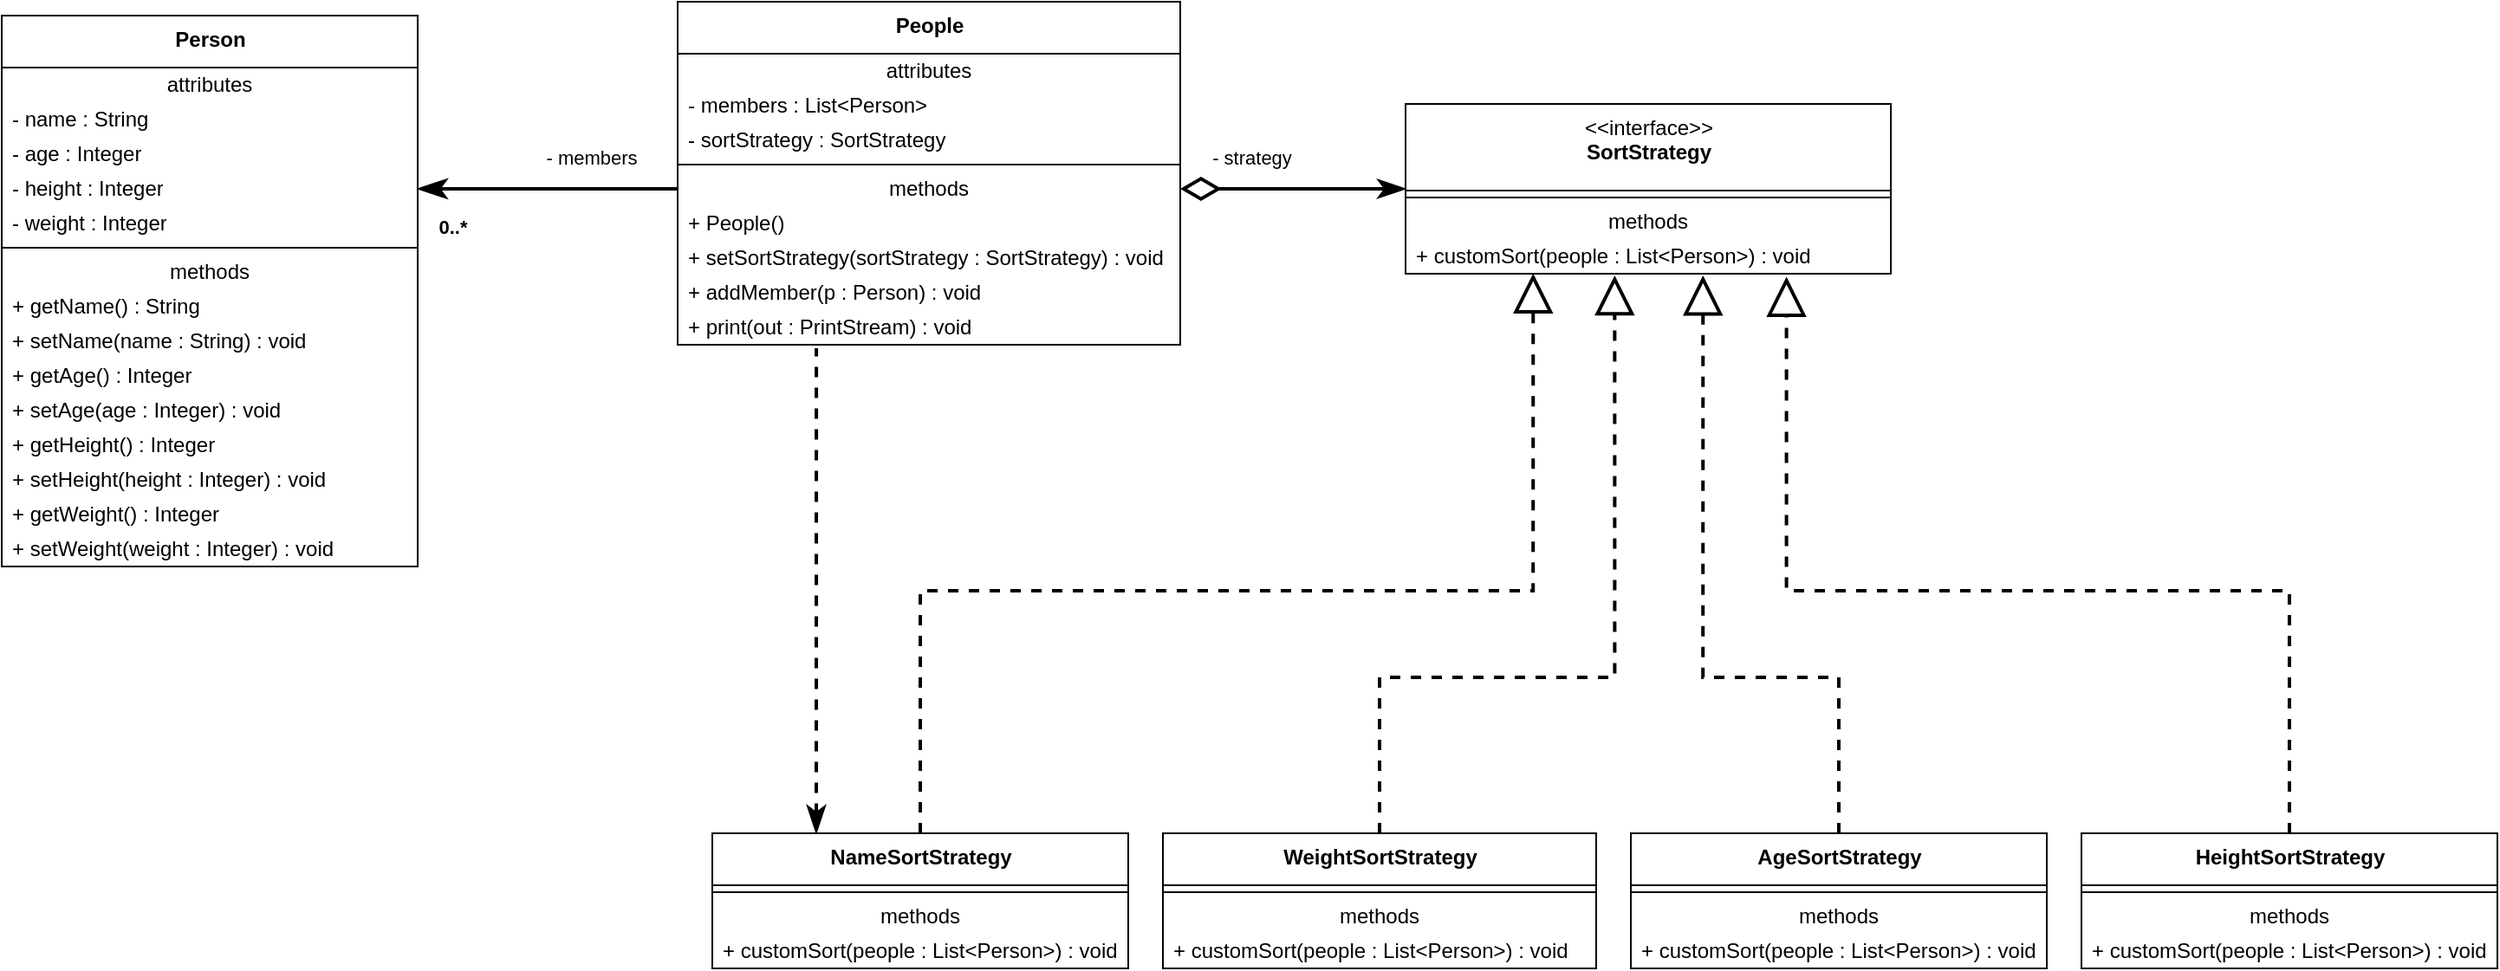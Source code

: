<mxfile version="15.7.0" type="device"><diagram id="hWUgYTtPY-LRjRXs0H3S" name="Page-1"><mxGraphModel dx="2310" dy="744" grid="1" gridSize="10" guides="1" tooltips="1" connect="1" arrows="1" fold="1" page="1" pageScale="1" pageWidth="827" pageHeight="1169" math="0" shadow="0"><root><mxCell id="0"/><mxCell id="1" parent="0"/><mxCell id="GRXrrcKvhRKEo4n2Je71-1" value="&amp;lt;&amp;lt;interface&amp;gt;&amp;gt;&lt;br&gt;&lt;b&gt;SortStrategy&lt;/b&gt;" style="swimlane;fontStyle=0;align=center;verticalAlign=top;childLayout=stackLayout;horizontal=1;startSize=50;horizontalStack=0;resizeParent=1;resizeParentMax=0;resizeLast=0;collapsible=0;marginBottom=0;html=1;" parent="1" vertex="1"><mxGeometry x="490" y="79" width="280" height="98" as="geometry"/></mxCell><mxCell id="GRXrrcKvhRKEo4n2Je71-6" value="" style="line;strokeWidth=1;fillColor=none;align=left;verticalAlign=middle;spacingTop=-1;spacingLeft=3;spacingRight=3;rotatable=0;labelPosition=right;points=[];portConstraint=eastwest;" parent="GRXrrcKvhRKEo4n2Je71-1" vertex="1"><mxGeometry y="50" width="280" height="8" as="geometry"/></mxCell><mxCell id="GRXrrcKvhRKEo4n2Je71-7" value="methods" style="text;html=1;strokeColor=none;fillColor=none;align=center;verticalAlign=middle;spacingLeft=4;spacingRight=4;overflow=hidden;rotatable=0;points=[[0,0.5],[1,0.5]];portConstraint=eastwest;" parent="GRXrrcKvhRKEo4n2Je71-1" vertex="1"><mxGeometry y="58" width="280" height="20" as="geometry"/></mxCell><mxCell id="GRXrrcKvhRKEo4n2Je71-8" value="+ customSort(people : List&amp;lt;Person&amp;gt;) : void&amp;nbsp;" style="text;html=1;strokeColor=none;fillColor=none;align=left;verticalAlign=middle;spacingLeft=4;spacingRight=4;overflow=hidden;rotatable=0;points=[[0,0.5],[1,0.5]];portConstraint=eastwest;" parent="GRXrrcKvhRKEo4n2Je71-1" vertex="1"><mxGeometry y="78" width="280" height="20" as="geometry"/></mxCell><mxCell id="GRXrrcKvhRKEo4n2Je71-47" style="rounded=0;orthogonalLoop=1;jettySize=auto;html=1;exitX=0.5;exitY=0;exitDx=0;exitDy=0;entryX=0.431;entryY=1.047;entryDx=0;entryDy=0;entryPerimeter=0;strokeWidth=2;endArrow=block;endFill=0;strokeColor=default;dashed=1;startSize=6;endSize=18;edgeStyle=orthogonalEdgeStyle;" parent="1" source="GRXrrcKvhRKEo4n2Je71-22" target="GRXrrcKvhRKEo4n2Je71-8" edge="1"><mxGeometry relative="1" as="geometry"><Array as="points"><mxPoint x="475" y="410"/><mxPoint x="611" y="410"/></Array></mxGeometry></mxCell><mxCell id="GRXrrcKvhRKEo4n2Je71-22" value="&lt;b&gt;WeightSortStrategy&lt;/b&gt;" style="swimlane;fontStyle=0;align=center;verticalAlign=top;childLayout=stackLayout;horizontal=1;startSize=30;horizontalStack=0;resizeParent=1;resizeParentMax=0;resizeLast=0;collapsible=0;marginBottom=0;html=1;" parent="1" vertex="1"><mxGeometry x="350" y="500" width="250" height="78" as="geometry"/></mxCell><mxCell id="GRXrrcKvhRKEo4n2Je71-23" value="" style="line;strokeWidth=1;fillColor=none;align=left;verticalAlign=middle;spacingTop=-1;spacingLeft=3;spacingRight=3;rotatable=0;labelPosition=right;points=[];portConstraint=eastwest;" parent="GRXrrcKvhRKEo4n2Je71-22" vertex="1"><mxGeometry y="30" width="250" height="8" as="geometry"/></mxCell><mxCell id="GRXrrcKvhRKEo4n2Je71-24" value="methods" style="text;html=1;strokeColor=none;fillColor=none;align=center;verticalAlign=middle;spacingLeft=4;spacingRight=4;overflow=hidden;rotatable=0;points=[[0,0.5],[1,0.5]];portConstraint=eastwest;" parent="GRXrrcKvhRKEo4n2Je71-22" vertex="1"><mxGeometry y="38" width="250" height="20" as="geometry"/></mxCell><mxCell id="GRXrrcKvhRKEo4n2Je71-103" value="+ customSort(people : List&amp;lt;Person&amp;gt;) : void&amp;nbsp;" style="text;html=1;strokeColor=none;fillColor=none;align=left;verticalAlign=middle;spacingLeft=4;spacingRight=4;overflow=hidden;rotatable=0;points=[[0,0.5],[1,0.5]];portConstraint=eastwest;" parent="GRXrrcKvhRKEo4n2Je71-22" vertex="1"><mxGeometry y="58" width="250" height="20" as="geometry"/></mxCell><mxCell id="GRXrrcKvhRKEo4n2Je71-46" style="rounded=0;orthogonalLoop=1;jettySize=auto;html=1;exitX=0.5;exitY=0;exitDx=0;exitDy=0;entryX=0.613;entryY=1.05;entryDx=0;entryDy=0;entryPerimeter=0;strokeWidth=2;endArrow=block;endFill=0;strokeColor=default;dashed=1;startSize=6;endSize=18;edgeStyle=orthogonalEdgeStyle;" parent="1" source="GRXrrcKvhRKEo4n2Je71-26" target="GRXrrcKvhRKEo4n2Je71-8" edge="1"><mxGeometry relative="1" as="geometry"><mxPoint x="640" y="260" as="targetPoint"/><Array as="points"><mxPoint x="740" y="410"/><mxPoint x="662" y="410"/></Array></mxGeometry></mxCell><mxCell id="GRXrrcKvhRKEo4n2Je71-26" value="&lt;b&gt;AgeSortStrategy&lt;/b&gt;" style="swimlane;fontStyle=0;align=center;verticalAlign=top;childLayout=stackLayout;horizontal=1;startSize=30;horizontalStack=0;resizeParent=1;resizeParentMax=0;resizeLast=0;collapsible=0;marginBottom=0;html=1;" parent="1" vertex="1"><mxGeometry x="620" y="500" width="240" height="78" as="geometry"/></mxCell><mxCell id="GRXrrcKvhRKEo4n2Je71-27" value="" style="line;strokeWidth=1;fillColor=none;align=left;verticalAlign=middle;spacingTop=-1;spacingLeft=3;spacingRight=3;rotatable=0;labelPosition=right;points=[];portConstraint=eastwest;" parent="GRXrrcKvhRKEo4n2Je71-26" vertex="1"><mxGeometry y="30" width="240" height="8" as="geometry"/></mxCell><mxCell id="GRXrrcKvhRKEo4n2Je71-28" value="methods" style="text;html=1;strokeColor=none;fillColor=none;align=center;verticalAlign=middle;spacingLeft=4;spacingRight=4;overflow=hidden;rotatable=0;points=[[0,0.5],[1,0.5]];portConstraint=eastwest;" parent="GRXrrcKvhRKEo4n2Je71-26" vertex="1"><mxGeometry y="38" width="240" height="20" as="geometry"/></mxCell><mxCell id="GRXrrcKvhRKEo4n2Je71-104" value="+ customSort(people : List&amp;lt;Person&amp;gt;) : void&amp;nbsp;" style="text;html=1;strokeColor=none;fillColor=none;align=left;verticalAlign=middle;spacingLeft=4;spacingRight=4;overflow=hidden;rotatable=0;points=[[0,0.5],[1,0.5]];portConstraint=eastwest;" parent="GRXrrcKvhRKEo4n2Je71-26" vertex="1"><mxGeometry y="58" width="240" height="20" as="geometry"/></mxCell><mxCell id="GRXrrcKvhRKEo4n2Je71-48" style="rounded=0;orthogonalLoop=1;jettySize=auto;html=1;exitX=0.5;exitY=0;exitDx=0;exitDy=0;entryX=0.785;entryY=1.086;entryDx=0;entryDy=0;entryPerimeter=0;strokeWidth=2;endArrow=block;endFill=0;strokeColor=default;dashed=1;startSize=6;endSize=18;edgeStyle=orthogonalEdgeStyle;" parent="1" source="GRXrrcKvhRKEo4n2Je71-34" target="GRXrrcKvhRKEo4n2Je71-8" edge="1"><mxGeometry relative="1" as="geometry"><Array as="points"><mxPoint x="1000" y="360"/><mxPoint x="710" y="360"/></Array></mxGeometry></mxCell><mxCell id="GRXrrcKvhRKEo4n2Je71-34" value="&lt;b&gt;HeightSortStrategy&lt;/b&gt;" style="swimlane;fontStyle=0;align=center;verticalAlign=top;childLayout=stackLayout;horizontal=1;startSize=30;horizontalStack=0;resizeParent=1;resizeParentMax=0;resizeLast=0;collapsible=0;marginBottom=0;html=1;" parent="1" vertex="1"><mxGeometry x="880" y="500" width="240" height="78" as="geometry"/></mxCell><mxCell id="GRXrrcKvhRKEo4n2Je71-35" value="" style="line;strokeWidth=1;fillColor=none;align=left;verticalAlign=middle;spacingTop=-1;spacingLeft=3;spacingRight=3;rotatable=0;labelPosition=right;points=[];portConstraint=eastwest;" parent="GRXrrcKvhRKEo4n2Je71-34" vertex="1"><mxGeometry y="30" width="240" height="8" as="geometry"/></mxCell><mxCell id="GRXrrcKvhRKEo4n2Je71-36" value="methods" style="text;html=1;strokeColor=none;fillColor=none;align=center;verticalAlign=middle;spacingLeft=4;spacingRight=4;overflow=hidden;rotatable=0;points=[[0,0.5],[1,0.5]];portConstraint=eastwest;" parent="GRXrrcKvhRKEo4n2Je71-34" vertex="1"><mxGeometry y="38" width="240" height="20" as="geometry"/></mxCell><mxCell id="GRXrrcKvhRKEo4n2Je71-105" value="+ customSort(people : List&amp;lt;Person&amp;gt;) : void&amp;nbsp;" style="text;html=1;strokeColor=none;fillColor=none;align=left;verticalAlign=middle;spacingLeft=4;spacingRight=4;overflow=hidden;rotatable=0;points=[[0,0.5],[1,0.5]];portConstraint=eastwest;" parent="GRXrrcKvhRKEo4n2Je71-34" vertex="1"><mxGeometry y="58" width="240" height="20" as="geometry"/></mxCell><mxCell id="GRXrrcKvhRKEo4n2Je71-42" style="rounded=0;orthogonalLoop=1;jettySize=auto;html=1;exitX=0.5;exitY=0;exitDx=0;exitDy=0;entryX=0.263;entryY=0.991;entryDx=0;entryDy=0;entryPerimeter=0;strokeWidth=2;endArrow=block;endFill=0;strokeColor=default;dashed=1;startSize=6;endSize=18;edgeStyle=orthogonalEdgeStyle;" parent="1" source="GRXrrcKvhRKEo4n2Je71-38" target="GRXrrcKvhRKEo4n2Je71-8" edge="1"><mxGeometry relative="1" as="geometry"><Array as="points"><mxPoint x="210" y="360"/><mxPoint x="564" y="360"/></Array></mxGeometry></mxCell><mxCell id="GRXrrcKvhRKEo4n2Je71-97" style="edgeStyle=none;rounded=0;orthogonalLoop=1;jettySize=auto;html=1;exitX=0.25;exitY=0;exitDx=0;exitDy=0;startArrow=classicThin;startFill=1;endArrow=none;endFill=0;startSize=10;endSize=16;strokeColor=default;strokeWidth=2;entryX=0.276;entryY=1.1;entryDx=0;entryDy=0;entryPerimeter=0;dashed=1;" parent="1" source="GRXrrcKvhRKEo4n2Je71-38" target="GRXrrcKvhRKEo4n2Je71-75" edge="1"><mxGeometry relative="1" as="geometry"/></mxCell><mxCell id="GRXrrcKvhRKEo4n2Je71-38" value="&lt;b&gt;NameSortStrategy&lt;/b&gt;" style="swimlane;fontStyle=0;align=center;verticalAlign=top;childLayout=stackLayout;horizontal=1;startSize=30;horizontalStack=0;resizeParent=1;resizeParentMax=0;resizeLast=0;collapsible=0;marginBottom=0;html=1;" parent="1" vertex="1"><mxGeometry x="90" y="500" width="240" height="78" as="geometry"/></mxCell><mxCell id="GRXrrcKvhRKEo4n2Je71-39" value="" style="line;strokeWidth=1;fillColor=none;align=left;verticalAlign=middle;spacingTop=-1;spacingLeft=3;spacingRight=3;rotatable=0;labelPosition=right;points=[];portConstraint=eastwest;" parent="GRXrrcKvhRKEo4n2Je71-38" vertex="1"><mxGeometry y="30" width="240" height="8" as="geometry"/></mxCell><mxCell id="GRXrrcKvhRKEo4n2Je71-40" value="methods" style="text;html=1;strokeColor=none;fillColor=none;align=center;verticalAlign=middle;spacingLeft=4;spacingRight=4;overflow=hidden;rotatable=0;points=[[0,0.5],[1,0.5]];portConstraint=eastwest;" parent="GRXrrcKvhRKEo4n2Je71-38" vertex="1"><mxGeometry y="38" width="240" height="20" as="geometry"/></mxCell><mxCell id="GRXrrcKvhRKEo4n2Je71-102" value="+ customSort(people : List&amp;lt;Person&amp;gt;) : void&amp;nbsp;" style="text;html=1;strokeColor=none;fillColor=none;align=left;verticalAlign=middle;spacingLeft=4;spacingRight=4;overflow=hidden;rotatable=0;points=[[0,0.5],[1,0.5]];portConstraint=eastwest;" parent="GRXrrcKvhRKEo4n2Je71-38" vertex="1"><mxGeometry y="58" width="240" height="20" as="geometry"/></mxCell><mxCell id="GRXrrcKvhRKEo4n2Je71-53" value="&lt;b&gt;People&lt;/b&gt;&lt;br&gt;" style="swimlane;fontStyle=0;align=center;verticalAlign=top;childLayout=stackLayout;horizontal=1;startSize=30;horizontalStack=0;resizeParent=1;resizeParentMax=0;resizeLast=0;collapsible=0;marginBottom=0;html=1;" parent="1" vertex="1"><mxGeometry x="70" y="20" width="290" height="198" as="geometry"/></mxCell><mxCell id="GRXrrcKvhRKEo4n2Je71-54" value="attributes" style="text;html=1;strokeColor=none;fillColor=none;align=center;verticalAlign=middle;spacingLeft=4;spacingRight=4;overflow=hidden;rotatable=0;points=[[0,0.5],[1,0.5]];portConstraint=eastwest;" parent="GRXrrcKvhRKEo4n2Je71-53" vertex="1"><mxGeometry y="30" width="290" height="20" as="geometry"/></mxCell><mxCell id="GRXrrcKvhRKEo4n2Je71-55" value="- members : List&amp;lt;Person&amp;gt;" style="text;html=1;strokeColor=none;fillColor=none;align=left;verticalAlign=middle;spacingLeft=4;spacingRight=4;overflow=hidden;rotatable=0;points=[[0,0.5],[1,0.5]];portConstraint=eastwest;" parent="GRXrrcKvhRKEo4n2Je71-53" vertex="1"><mxGeometry y="50" width="290" height="20" as="geometry"/></mxCell><mxCell id="GRXrrcKvhRKEo4n2Je71-57" value="- sortStrategy : SortStrategy&amp;nbsp;" style="text;html=1;strokeColor=none;fillColor=none;align=left;verticalAlign=middle;spacingLeft=4;spacingRight=4;overflow=hidden;rotatable=0;points=[[0,0.5],[1,0.5]];portConstraint=eastwest;" parent="GRXrrcKvhRKEo4n2Je71-53" vertex="1"><mxGeometry y="70" width="290" height="20" as="geometry"/></mxCell><mxCell id="GRXrrcKvhRKEo4n2Je71-58" value="" style="line;strokeWidth=1;fillColor=none;align=left;verticalAlign=middle;spacingTop=-1;spacingLeft=3;spacingRight=3;rotatable=0;labelPosition=right;points=[];portConstraint=eastwest;" parent="GRXrrcKvhRKEo4n2Je71-53" vertex="1"><mxGeometry y="90" width="290" height="8" as="geometry"/></mxCell><mxCell id="GRXrrcKvhRKEo4n2Je71-62" value="methods" style="text;html=1;strokeColor=none;fillColor=none;align=center;verticalAlign=middle;spacingLeft=4;spacingRight=4;overflow=hidden;rotatable=0;points=[[0,0.5],[1,0.5]];portConstraint=eastwest;" parent="GRXrrcKvhRKEo4n2Je71-53" vertex="1"><mxGeometry y="98" width="290" height="20" as="geometry"/></mxCell><mxCell id="GRXrrcKvhRKEo4n2Je71-60" value="+ People()" style="text;html=1;strokeColor=none;fillColor=none;align=left;verticalAlign=middle;spacingLeft=4;spacingRight=4;overflow=hidden;rotatable=0;points=[[0,0.5],[1,0.5]];portConstraint=eastwest;" parent="GRXrrcKvhRKEo4n2Je71-53" vertex="1"><mxGeometry y="118" width="290" height="20" as="geometry"/></mxCell><mxCell id="GRXrrcKvhRKEo4n2Je71-73" value="+ setSortStrategy(sortStrategy : SortStrategy) : void" style="text;html=1;strokeColor=none;fillColor=none;align=left;verticalAlign=middle;spacingLeft=4;spacingRight=4;overflow=hidden;rotatable=0;points=[[0,0.5],[1,0.5]];portConstraint=eastwest;" parent="GRXrrcKvhRKEo4n2Je71-53" vertex="1"><mxGeometry y="138" width="290" height="20" as="geometry"/></mxCell><mxCell id="GRXrrcKvhRKEo4n2Je71-74" value="+ addMember(p :&amp;nbsp;Person) : void" style="text;html=1;strokeColor=none;fillColor=none;align=left;verticalAlign=middle;spacingLeft=4;spacingRight=4;overflow=hidden;rotatable=0;points=[[0,0.5],[1,0.5]];portConstraint=eastwest;" parent="GRXrrcKvhRKEo4n2Je71-53" vertex="1"><mxGeometry y="158" width="290" height="20" as="geometry"/></mxCell><mxCell id="GRXrrcKvhRKEo4n2Je71-75" value="+ print(out&amp;nbsp;: PrintStream) : void" style="text;html=1;strokeColor=none;fillColor=none;align=left;verticalAlign=middle;spacingLeft=4;spacingRight=4;overflow=hidden;rotatable=0;points=[[0,0.5],[1,0.5]];portConstraint=eastwest;" parent="GRXrrcKvhRKEo4n2Je71-53" vertex="1"><mxGeometry y="178" width="290" height="20" as="geometry"/></mxCell><mxCell id="GRXrrcKvhRKEo4n2Je71-63" value="&lt;b&gt;Person&lt;/b&gt;" style="swimlane;fontStyle=0;align=center;verticalAlign=top;childLayout=stackLayout;horizontal=1;startSize=30;horizontalStack=0;resizeParent=1;resizeParentMax=0;resizeLast=0;collapsible=0;marginBottom=0;html=1;" parent="1" vertex="1"><mxGeometry x="-320" y="28" width="240" height="318" as="geometry"/></mxCell><mxCell id="GRXrrcKvhRKEo4n2Je71-64" value="attributes" style="text;html=1;strokeColor=none;fillColor=none;align=center;verticalAlign=middle;spacingLeft=4;spacingRight=4;overflow=hidden;rotatable=0;points=[[0,0.5],[1,0.5]];portConstraint=eastwest;" parent="GRXrrcKvhRKEo4n2Je71-63" vertex="1"><mxGeometry y="30" width="240" height="20" as="geometry"/></mxCell><mxCell id="GRXrrcKvhRKEo4n2Je71-65" value="- name : String" style="text;html=1;strokeColor=none;fillColor=none;align=left;verticalAlign=middle;spacingLeft=4;spacingRight=4;overflow=hidden;rotatable=0;points=[[0,0.5],[1,0.5]];portConstraint=eastwest;" parent="GRXrrcKvhRKEo4n2Je71-63" vertex="1"><mxGeometry y="50" width="240" height="20" as="geometry"/></mxCell><mxCell id="GRXrrcKvhRKEo4n2Je71-77" value="- age : Integer" style="text;html=1;strokeColor=none;fillColor=none;align=left;verticalAlign=middle;spacingLeft=4;spacingRight=4;overflow=hidden;rotatable=0;points=[[0,0.5],[1,0.5]];portConstraint=eastwest;" parent="GRXrrcKvhRKEo4n2Je71-63" vertex="1"><mxGeometry y="70" width="240" height="20" as="geometry"/></mxCell><mxCell id="GRXrrcKvhRKEo4n2Je71-76" value="- height : Integer" style="text;html=1;strokeColor=none;fillColor=none;align=left;verticalAlign=middle;spacingLeft=4;spacingRight=4;overflow=hidden;rotatable=0;points=[[0,0.5],[1,0.5]];portConstraint=eastwest;" parent="GRXrrcKvhRKEo4n2Je71-63" vertex="1"><mxGeometry y="90" width="240" height="20" as="geometry"/></mxCell><mxCell id="GRXrrcKvhRKEo4n2Je71-66" value="- weight : Integer" style="text;html=1;strokeColor=none;fillColor=none;align=left;verticalAlign=middle;spacingLeft=4;spacingRight=4;overflow=hidden;rotatable=0;points=[[0,0.5],[1,0.5]];portConstraint=eastwest;" parent="GRXrrcKvhRKEo4n2Je71-63" vertex="1"><mxGeometry y="110" width="240" height="20" as="geometry"/></mxCell><mxCell id="GRXrrcKvhRKEo4n2Je71-67" value="" style="line;strokeWidth=1;fillColor=none;align=left;verticalAlign=middle;spacingTop=-1;spacingLeft=3;spacingRight=3;rotatable=0;labelPosition=right;points=[];portConstraint=eastwest;" parent="GRXrrcKvhRKEo4n2Je71-63" vertex="1"><mxGeometry y="130" width="240" height="8" as="geometry"/></mxCell><mxCell id="GRXrrcKvhRKEo4n2Je71-68" value="methods" style="text;html=1;strokeColor=none;fillColor=none;align=center;verticalAlign=middle;spacingLeft=4;spacingRight=4;overflow=hidden;rotatable=0;points=[[0,0.5],[1,0.5]];portConstraint=eastwest;" parent="GRXrrcKvhRKEo4n2Je71-63" vertex="1"><mxGeometry y="138" width="240" height="20" as="geometry"/></mxCell><mxCell id="GRXrrcKvhRKEo4n2Je71-69" value="+ getName() : String" style="text;html=1;strokeColor=none;fillColor=none;align=left;verticalAlign=middle;spacingLeft=4;spacingRight=4;overflow=hidden;rotatable=0;points=[[0,0.5],[1,0.5]];portConstraint=eastwest;" parent="GRXrrcKvhRKEo4n2Je71-63" vertex="1"><mxGeometry y="158" width="240" height="20" as="geometry"/></mxCell><mxCell id="GRXrrcKvhRKEo4n2Je71-78" value="+ setName(name : String) : void" style="text;html=1;strokeColor=none;fillColor=none;align=left;verticalAlign=middle;spacingLeft=4;spacingRight=4;overflow=hidden;rotatable=0;points=[[0,0.5],[1,0.5]];portConstraint=eastwest;" parent="GRXrrcKvhRKEo4n2Je71-63" vertex="1"><mxGeometry y="178" width="240" height="20" as="geometry"/></mxCell><mxCell id="GRXrrcKvhRKEo4n2Je71-79" value="+ getAge() : Integer" style="text;html=1;strokeColor=none;fillColor=none;align=left;verticalAlign=middle;spacingLeft=4;spacingRight=4;overflow=hidden;rotatable=0;points=[[0,0.5],[1,0.5]];portConstraint=eastwest;" parent="GRXrrcKvhRKEo4n2Je71-63" vertex="1"><mxGeometry y="198" width="240" height="20" as="geometry"/></mxCell><mxCell id="GRXrrcKvhRKEo4n2Je71-84" value="+ setAge(age :&amp;nbsp;Integer) : void" style="text;html=1;strokeColor=none;fillColor=none;align=left;verticalAlign=middle;spacingLeft=4;spacingRight=4;overflow=hidden;rotatable=0;points=[[0,0.5],[1,0.5]];portConstraint=eastwest;" parent="GRXrrcKvhRKEo4n2Je71-63" vertex="1"><mxGeometry y="218" width="240" height="20" as="geometry"/></mxCell><mxCell id="GRXrrcKvhRKEo4n2Je71-85" value="+ getHeight() : Integer" style="text;html=1;strokeColor=none;fillColor=none;align=left;verticalAlign=middle;spacingLeft=4;spacingRight=4;overflow=hidden;rotatable=0;points=[[0,0.5],[1,0.5]];portConstraint=eastwest;" parent="GRXrrcKvhRKEo4n2Je71-63" vertex="1"><mxGeometry y="238" width="240" height="20" as="geometry"/></mxCell><mxCell id="GRXrrcKvhRKEo4n2Je71-86" value="+ setHeight(height : Integer) : void" style="text;html=1;strokeColor=none;fillColor=none;align=left;verticalAlign=middle;spacingLeft=4;spacingRight=4;overflow=hidden;rotatable=0;points=[[0,0.5],[1,0.5]];portConstraint=eastwest;" parent="GRXrrcKvhRKEo4n2Je71-63" vertex="1"><mxGeometry y="258" width="240" height="20" as="geometry"/></mxCell><mxCell id="GRXrrcKvhRKEo4n2Je71-87" value="+ getWeight() : Integer" style="text;html=1;strokeColor=none;fillColor=none;align=left;verticalAlign=middle;spacingLeft=4;spacingRight=4;overflow=hidden;rotatable=0;points=[[0,0.5],[1,0.5]];portConstraint=eastwest;" parent="GRXrrcKvhRKEo4n2Je71-63" vertex="1"><mxGeometry y="278" width="240" height="20" as="geometry"/></mxCell><mxCell id="GRXrrcKvhRKEo4n2Je71-88" value="+ setWeight(weight : Integer) : void" style="text;html=1;strokeColor=none;fillColor=none;align=left;verticalAlign=middle;spacingLeft=4;spacingRight=4;overflow=hidden;rotatable=0;points=[[0,0.5],[1,0.5]];portConstraint=eastwest;" parent="GRXrrcKvhRKEo4n2Je71-63" vertex="1"><mxGeometry y="298" width="240" height="20" as="geometry"/></mxCell><mxCell id="GRXrrcKvhRKEo4n2Je71-90" style="edgeStyle=none;rounded=0;orthogonalLoop=1;jettySize=auto;html=1;exitX=1;exitY=0.5;exitDx=0;exitDy=0;entryX=0;entryY=0.5;entryDx=0;entryDy=0;endArrow=classicThin;endFill=1;startSize=18;endSize=10;strokeColor=default;strokeWidth=2;startArrow=diamondThin;startFill=0;" parent="1" source="GRXrrcKvhRKEo4n2Je71-62" target="GRXrrcKvhRKEo4n2Je71-1" edge="1"><mxGeometry relative="1" as="geometry"/></mxCell><mxCell id="GRXrrcKvhRKEo4n2Je71-100" value="- strategy" style="edgeLabel;html=1;align=center;verticalAlign=middle;resizable=0;points=[];" parent="GRXrrcKvhRKEo4n2Je71-90" vertex="1" connectable="0"><mxGeometry x="-0.256" y="-1" relative="1" as="geometry"><mxPoint x="-8" y="-19" as="offset"/></mxGeometry></mxCell><mxCell id="GRXrrcKvhRKEo4n2Je71-91" style="edgeStyle=none;rounded=0;orthogonalLoop=1;jettySize=auto;html=1;exitX=0;exitY=0.5;exitDx=0;exitDy=0;entryX=1;entryY=0.5;entryDx=0;entryDy=0;startArrow=none;startFill=0;endArrow=classicThin;endFill=1;startSize=20;endSize=11;strokeColor=default;strokeWidth=2;" parent="1" source="GRXrrcKvhRKEo4n2Je71-62" target="GRXrrcKvhRKEo4n2Je71-76" edge="1"><mxGeometry relative="1" as="geometry"/></mxCell><mxCell id="GRXrrcKvhRKEo4n2Je71-93" value="&lt;b&gt;0..*&lt;/b&gt;" style="edgeLabel;html=1;align=center;verticalAlign=middle;resizable=0;points=[];" parent="GRXrrcKvhRKEo4n2Je71-91" vertex="1" connectable="0"><mxGeometry x="0.508" y="-2" relative="1" as="geometry"><mxPoint x="-17" y="24" as="offset"/></mxGeometry></mxCell><mxCell id="GRXrrcKvhRKEo4n2Je71-101" value="- members" style="edgeLabel;html=1;align=center;verticalAlign=middle;resizable=0;points=[];" parent="GRXrrcKvhRKEo4n2Je71-91" vertex="1" connectable="0"><mxGeometry x="-0.288" y="-2" relative="1" as="geometry"><mxPoint x="3" y="-16" as="offset"/></mxGeometry></mxCell></root></mxGraphModel></diagram></mxfile>